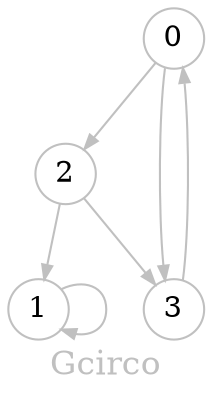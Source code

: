 digraph Gcirco {
	graph [bgcolor="#ffffff00" fontcolor=grey fontsize=16 label=Gcirco overlap=false]
	node [color=grey fixedsize=true fontsize=14 shape=circle style=filled width=0.4]
	edge [arrowsize=0.7 color=grey fontcolor=grey fontsize=12]
	node [fillcolor="#ffffff"]
	0
	node [fillcolor="#ffffff"]
	1
	node [fillcolor="#ffffff"]
	2
	node [fillcolor="#ffffff"]
	3
	0 -> 2
	0 -> 3
	1 -> 1
	2 -> 1
	2 -> 3
	3 -> 0
}
